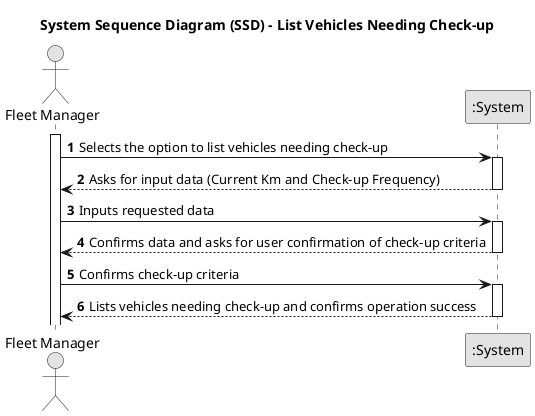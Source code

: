 @startuml
skinparam monochrome true
skinparam packageStyle rectangle
skinparam shadowing false

title System Sequence Diagram (SSD) - List Vehicles Needing Check-up

autonumber

actor "Fleet Manager" as FM
participant ":System" as System

activate FM

    FM -> System : Selects the option to list vehicles needing check-up
    activate System

        System --> FM : Asks for input data (Current Km and Check-up Frequency)
    deactivate System
    
    FM -> System : Inputs requested data
    activate System

        System --> FM : Confirms data and asks for user confirmation of check-up criteria
    deactivate System

    FM -> System : Confirms check-up criteria
    activate System

        System --> FM : Lists vehicles needing check-up and confirms operation success

    deactivate System

@enduml